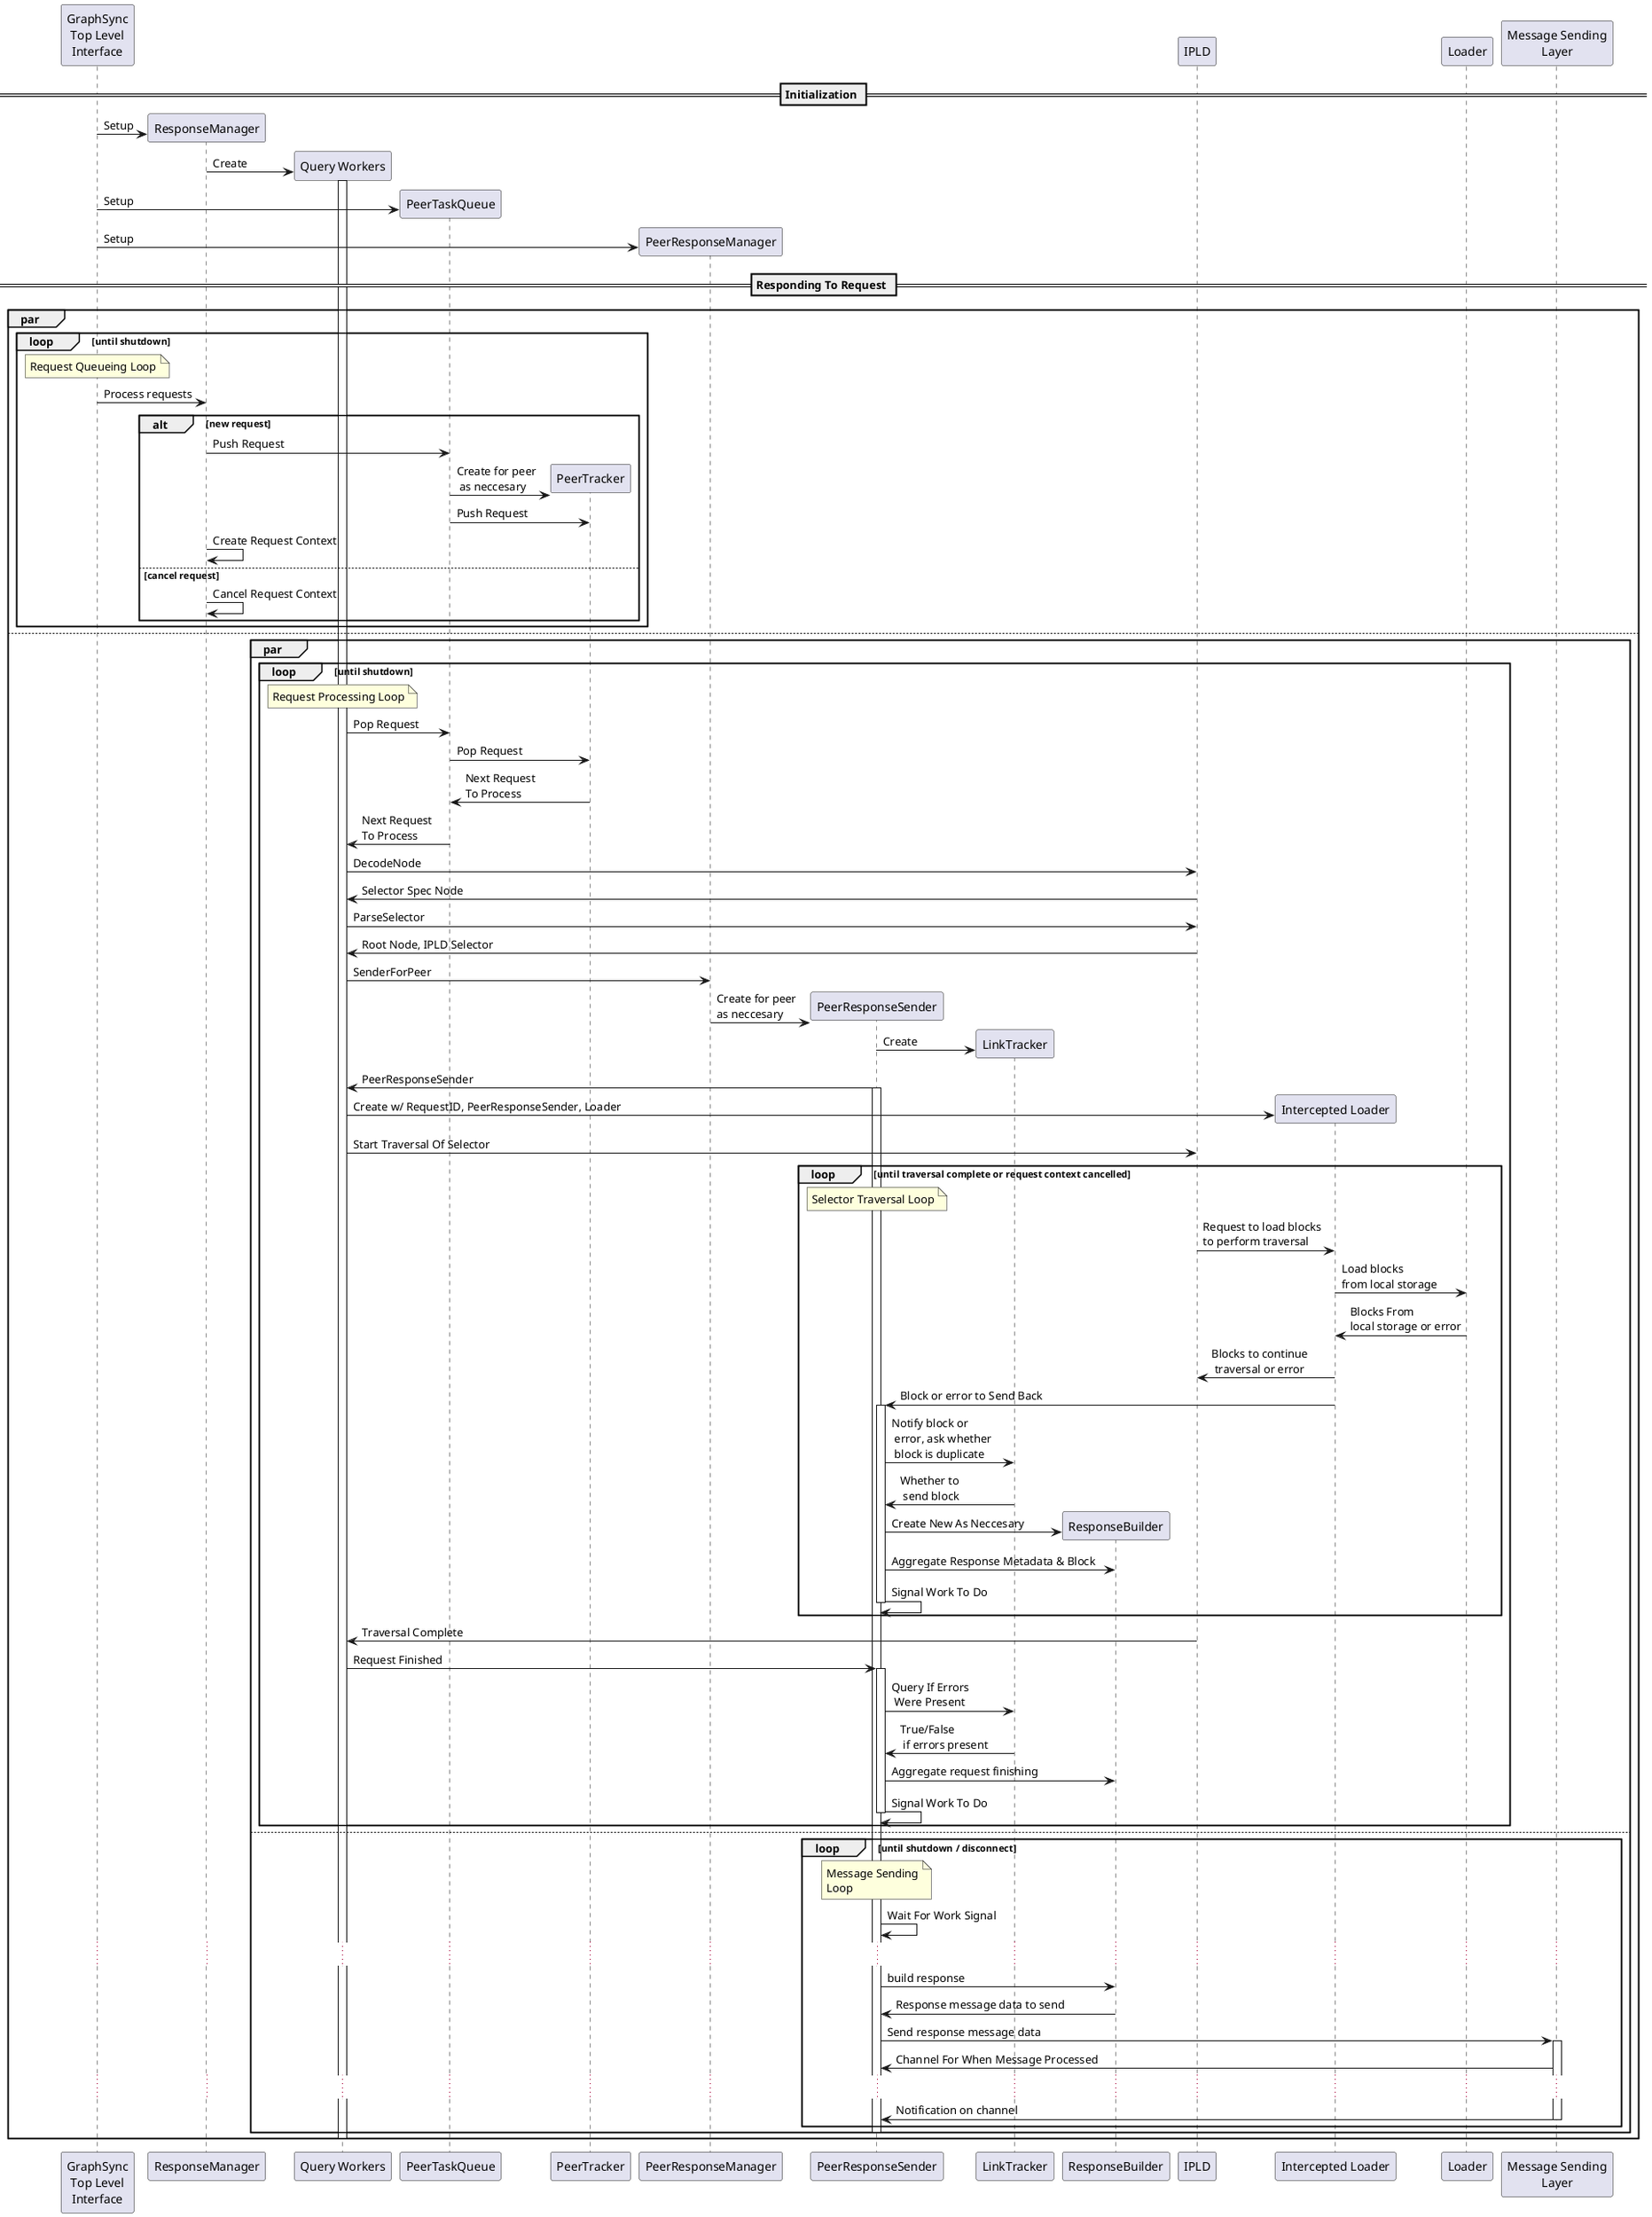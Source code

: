 @startuml Responding To A Request
participant "GraphSync\nTop Level\nInterface" as TLI
participant ResponseManager
participant "Query Workers" as QW
participant PeerTaskQueue
participant PeerTracker
participant PeerResponseManager
participant PeerResponseSender
participant LinkTracker
participant ResponseBuilder
participant IPLD
participant "Intercepted Loader" as ILoader
participant Loader
participant "Message Sending\nLayer" as Message

== Initialization ==

TLI -> ResponseManager ** : Setup
ResponseManager -> QW ** : Create
activate QW
TLI -> PeerTaskQueue ** : Setup
TLI -> PeerResponseManager ** : Setup

== Responding To Request ==

par
loop until shutdown
note over TLI : Request Queueing Loop
TLI -> ResponseManager : Process requests
alt new request
ResponseManager -> PeerTaskQueue : Push Request
PeerTaskQueue -> PeerTracker ** : Create for peer\n as neccesary
PeerTaskQueue -> PeerTracker : Push Request
ResponseManager -> ResponseManager : Create Request Context
else cancel request
ResponseManager -> ResponseManager : Cancel Request Context
end
end
else
par
loop until shutdown
note over QW: Request Processing Loop
QW -> PeerTaskQueue : Pop Request
PeerTaskQueue -> PeerTracker : Pop Request
PeerTracker -> PeerTaskQueue : Next Request\nTo Process
PeerTaskQueue -> QW : Next Request\nTo Process
QW -> IPLD : DecodeNode
IPLD -> QW : Selector Spec Node
QW -> IPLD : ParseSelector
IPLD -> QW : Root Node, IPLD Selector
QW -> PeerResponseManager : SenderForPeer
PeerResponseManager -> PeerResponseSender ** : Create for peer\nas neccesary
PeerResponseSender -> LinkTracker ** : Create
PeerResponseSender -> QW : PeerResponseSender
activate PeerResponseSender
QW -> ILoader ** : Create w/ RequestID, PeerResponseSender, Loader
QW -> IPLD : Start Traversal Of Selector
loop until traversal complete or request context cancelled
note over PeerResponseSender: Selector Traversal Loop
IPLD -> ILoader : Request to load blocks\nto perform traversal
ILoader -> Loader : Load blocks\nfrom local storage
Loader -> ILoader : Blocks From\nlocal storage or error
ILoader -> IPLD : Blocks to continue\n traversal or error
ILoader -> PeerResponseSender : Block or error to Send Back
activate PeerResponseSender
PeerResponseSender -> LinkTracker : Notify block or\n error, ask whether\n block is duplicate
LinkTracker -> PeerResponseSender : Whether to\n send block
PeerResponseSender -> ResponseBuilder ** : Create New As Neccesary
PeerResponseSender -> ResponseBuilder : Aggregate Response Metadata & Block
PeerResponseSender -> PeerResponseSender : Signal Work To Do
deactivate PeerResponseSender
end
IPLD -> QW : Traversal Complete
QW -> PeerResponseSender : Request Finished
activate PeerResponseSender
PeerResponseSender -> LinkTracker : Query If Errors\n Were Present
LinkTracker -> PeerResponseSender : True/False\n if errors present
PeerResponseSender -> ResponseBuilder : Aggregate request finishing
PeerResponseSender -> PeerResponseSender : Signal Work To Do
deactivate PeerResponseSender
end
else
loop until shutdown / disconnect
note over PeerResponseSender: Message Sending\nLoop
PeerResponseSender -> PeerResponseSender : Wait For Work Signal
...
PeerResponseSender -> ResponseBuilder : build response
ResponseBuilder -> PeerResponseSender : Response message data to send
PeerResponseSender -> Message : Send response message data
activate Message
Message -> PeerResponseSender : Channel For When Message Processed
...
Message -> PeerResponseSender : Notification on channel
deactivate Message
end
deactivate PeerResponseSender
end
deactivate QW
end
@enduml
